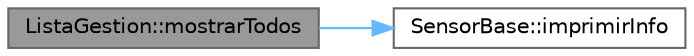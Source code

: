 digraph "ListaGestion::mostrarTodos"
{
 // INTERACTIVE_SVG=YES
 // LATEX_PDF_SIZE
  bgcolor="transparent";
  edge [fontname=Helvetica,fontsize=10,labelfontname=Helvetica,labelfontsize=10];
  node [fontname=Helvetica,fontsize=10,shape=box,height=0.2,width=0.4];
  rankdir="LR";
  Node1 [id="Node000001",label="ListaGestion::mostrarTodos",height=0.2,width=0.4,color="gray40", fillcolor="grey60", style="filled", fontcolor="black",tooltip="Muestra información de todos los sensores."];
  Node1 -> Node2 [id="edge1_Node000001_Node000002",color="steelblue1",style="solid",tooltip=" "];
  Node2 [id="Node000002",label="SensorBase::imprimirInfo",height=0.2,width=0.4,color="grey40", fillcolor="white", style="filled",URL="$classSensorBase.html#a7cf3aeb12b330c500e2a5136fa020eec",tooltip="Imprime información del sensor (método virtual puro)"];
}
